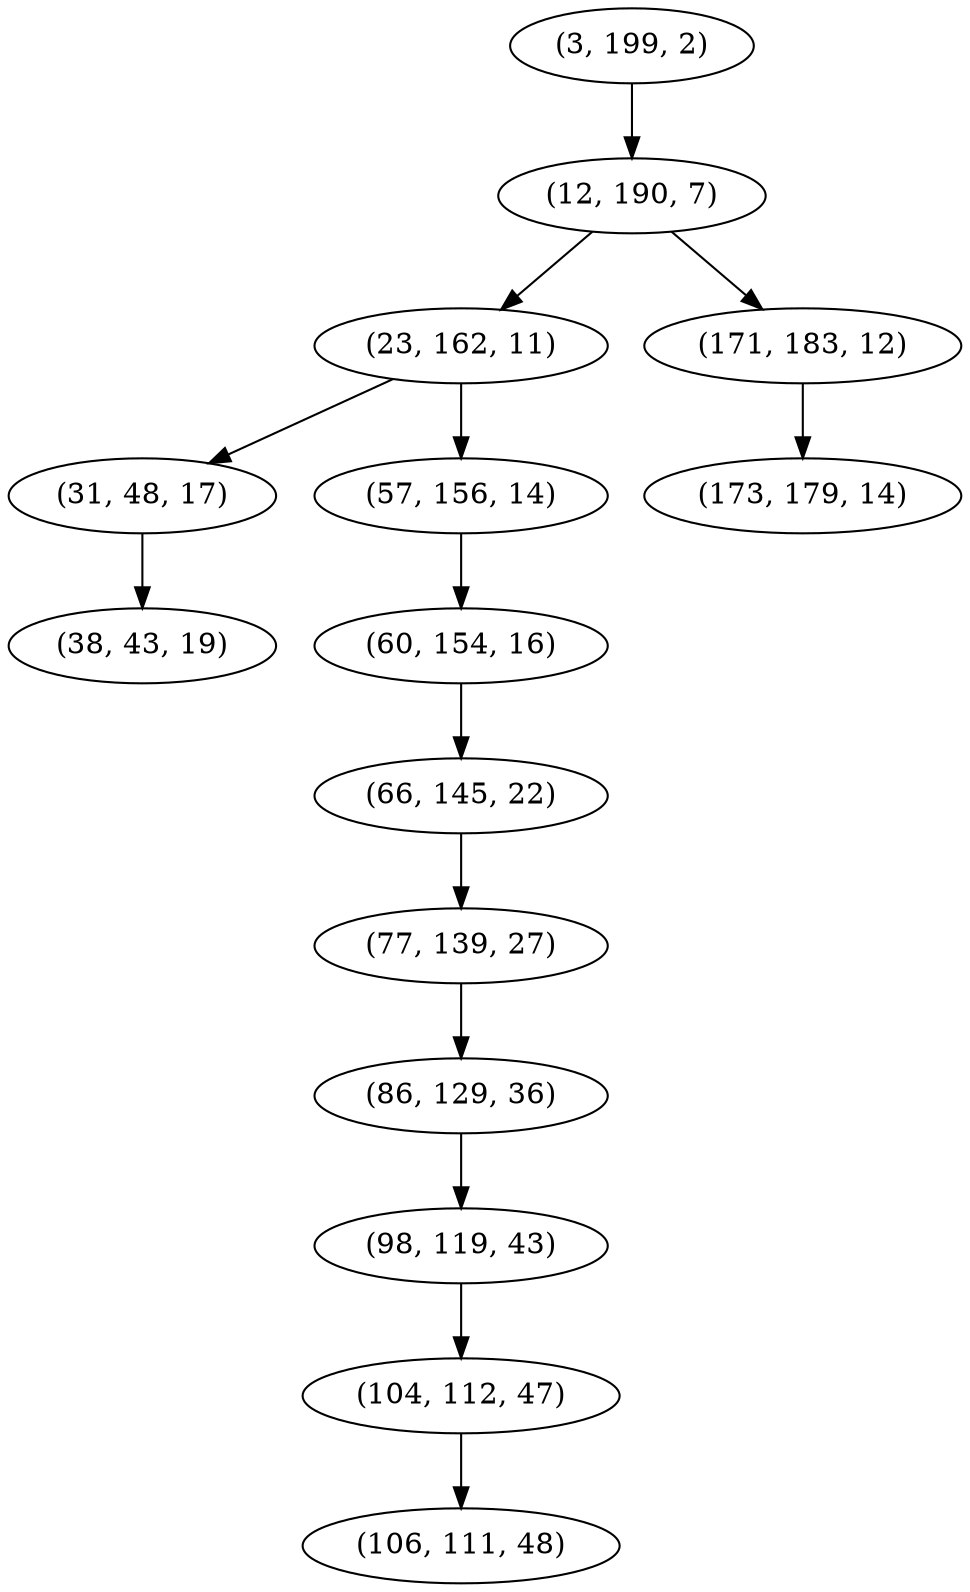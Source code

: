 digraph tree {
    "(3, 199, 2)";
    "(12, 190, 7)";
    "(23, 162, 11)";
    "(31, 48, 17)";
    "(38, 43, 19)";
    "(57, 156, 14)";
    "(60, 154, 16)";
    "(66, 145, 22)";
    "(77, 139, 27)";
    "(86, 129, 36)";
    "(98, 119, 43)";
    "(104, 112, 47)";
    "(106, 111, 48)";
    "(171, 183, 12)";
    "(173, 179, 14)";
    "(3, 199, 2)" -> "(12, 190, 7)";
    "(12, 190, 7)" -> "(23, 162, 11)";
    "(12, 190, 7)" -> "(171, 183, 12)";
    "(23, 162, 11)" -> "(31, 48, 17)";
    "(23, 162, 11)" -> "(57, 156, 14)";
    "(31, 48, 17)" -> "(38, 43, 19)";
    "(57, 156, 14)" -> "(60, 154, 16)";
    "(60, 154, 16)" -> "(66, 145, 22)";
    "(66, 145, 22)" -> "(77, 139, 27)";
    "(77, 139, 27)" -> "(86, 129, 36)";
    "(86, 129, 36)" -> "(98, 119, 43)";
    "(98, 119, 43)" -> "(104, 112, 47)";
    "(104, 112, 47)" -> "(106, 111, 48)";
    "(171, 183, 12)" -> "(173, 179, 14)";
}

